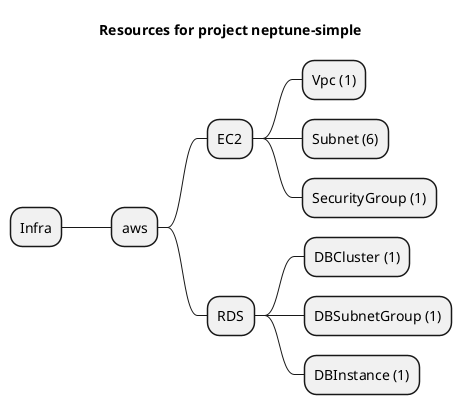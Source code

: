 @startmindmap
title Resources for project neptune-simple
skinparam monochrome true
+ Infra
++ aws
+++ EC2
++++ Vpc (1)
++++ Subnet (6)
++++ SecurityGroup (1)
+++ RDS
++++ DBCluster (1)
++++ DBSubnetGroup (1)
++++ DBInstance (1)
@endmindmap